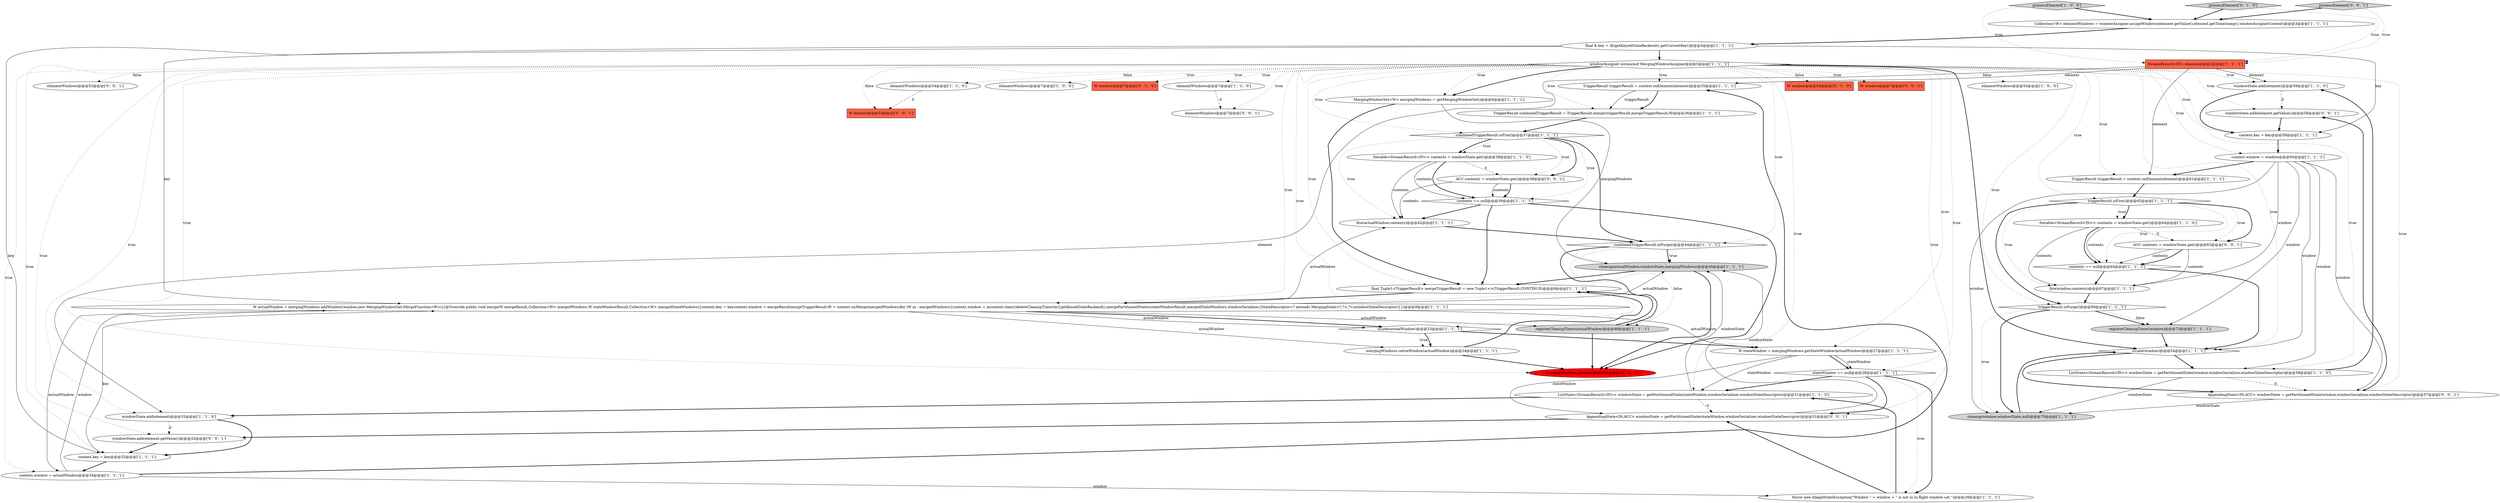 digraph {
32 [style = filled, label = "windowState.add(element)@@@59@@@['1', '1', '0']", fillcolor = white, shape = ellipse image = "AAA0AAABBB1BBB"];
17 [style = filled, label = "contents == null@@@64@@@['1', '1', '1']", fillcolor = white, shape = diamond image = "AAA0AAABBB1BBB"];
34 [style = filled, label = "cleanup(actualWindow,windowState,mergingWindows)@@@45@@@['1', '1', '1']", fillcolor = lightgray, shape = ellipse image = "AAA0AAABBB1BBB"];
21 [style = filled, label = "context.key = key@@@33@@@['1', '1', '1']", fillcolor = white, shape = ellipse image = "AAA0AAABBB1BBB"];
15 [style = filled, label = "isLate(window)@@@54@@@['1', '1', '1']", fillcolor = white, shape = diamond image = "AAA0AAABBB1BBB"];
1 [style = filled, label = "Iterable<StreamRecord<IN>> contents = windowState.get()@@@38@@@['1', '1', '0']", fillcolor = white, shape = ellipse image = "AAA0AAABBB1BBB"];
3 [style = filled, label = "W actualWindow = mergingWindows.addWindow(window,new MergingWindowSet.MergeFunction<W>(){@Override public void merge(W mergeResult,Collection<W> mergedWindows,W stateWindowResult,Collection<W> mergedStateWindows){context.key = keycontext.window = mergeResultmergeTriggerResult.f0 = context.onMerge(mergedWindows)for (W m : mergedWindows){context.window = mcontext.clear()deleteCleanupTimer(m)}getKeyedStateBackend().mergePartitionedStates(stateWindowResult,mergedStateWindows,windowSerializer,(StateDescriptor<? extends MergingState<?,?>,?>)windowStateDescriptor)}})@@@9@@@['1', '1', '1']", fillcolor = white, shape = ellipse image = "AAA0AAABBB1BBB"];
47 [style = filled, label = "elementWindows@@@53@@@['0', '0', '1']", fillcolor = white, shape = ellipse image = "AAA0AAABBB3BBB"];
22 [style = filled, label = "mergingWindows.retireWindow(actualWindow)@@@24@@@['1', '1', '1']", fillcolor = white, shape = ellipse image = "AAA0AAABBB1BBB"];
19 [style = filled, label = "Collection<W> elementWindows = windowAssigner.assignWindows(element.getValue(),element.getTimestamp(),windowAssignerContext)@@@3@@@['1', '1', '1']", fillcolor = white, shape = ellipse image = "AAA0AAABBB1BBB"];
36 [style = filled, label = "TriggerResult triggerResult = context.onElement(element)@@@35@@@['1', '1', '1']", fillcolor = white, shape = ellipse image = "AAA0AAABBB1BBB"];
4 [style = filled, label = "fire(actualWindow,contents)@@@42@@@['1', '1', '1']", fillcolor = white, shape = ellipse image = "AAA0AAABBB1BBB"];
6 [style = filled, label = "TriggerResult combinedTriggerResult = TriggerResult.merge(triggerResult,mergeTriggerResult.f0)@@@36@@@['1', '1', '1']", fillcolor = white, shape = ellipse image = "AAA0AAABBB1BBB"];
38 [style = filled, label = "ListState<StreamRecord<IN>> windowState = getPartitionedState(window,windowSerializer,windowStateDescriptor)@@@58@@@['1', '1', '0']", fillcolor = white, shape = ellipse image = "AAA0AAABBB1BBB"];
35 [style = filled, label = "triggerResult.isPurge()@@@69@@@['1', '1', '1']", fillcolor = white, shape = diamond image = "AAA0AAABBB1BBB"];
56 [style = filled, label = "ACC contents = windowState.get()@@@63@@@['0', '0', '1']", fillcolor = white, shape = ellipse image = "AAA0AAABBB3BBB"];
18 [style = filled, label = "final K key = (K)getKeyedStateBackend().getCurrentKey()@@@4@@@['1', '1', '1']", fillcolor = white, shape = ellipse image = "AAA0AAABBB1BBB"];
30 [style = filled, label = "Iterable<StreamRecord<IN>> contents = windowState.get()@@@64@@@['1', '1', '0']", fillcolor = white, shape = ellipse image = "AAA0AAABBB1BBB"];
41 [style = filled, label = "processElement['1', '0', '0']", fillcolor = lightgray, shape = diamond image = "AAA0AAABBB1BBB"];
23 [style = filled, label = "fire(window,contents)@@@67@@@['1', '1', '1']", fillcolor = white, shape = ellipse image = "AAA0AAABBB1BBB"];
0 [style = filled, label = "isLate(actualWindow)@@@23@@@['1', '1', '1']", fillcolor = white, shape = diamond image = "AAA0AAABBB1BBB"];
48 [style = filled, label = "windowState.add(element.getValue())@@@58@@@['0', '0', '1']", fillcolor = white, shape = ellipse image = "AAA0AAABBB3BBB"];
13 [style = filled, label = "windowState.add(element)@@@32@@@['1', '1', '0']", fillcolor = white, shape = ellipse image = "AAA0AAABBB1BBB"];
20 [style = filled, label = "stateWindow == null@@@28@@@['1', '1', '1']", fillcolor = white, shape = diamond image = "AAA0AAABBB1BBB"];
11 [style = filled, label = "elementWindows@@@54@@@['1', '1', '0']", fillcolor = white, shape = ellipse image = "AAA0AAABBB1BBB"];
29 [style = filled, label = "context.window = window@@@60@@@['1', '1', '1']", fillcolor = white, shape = ellipse image = "AAA0AAABBB1BBB"];
28 [style = filled, label = "elementWindows@@@7@@@['1', '0', '0']", fillcolor = white, shape = ellipse image = "AAA0AAABBB1BBB"];
43 [style = filled, label = "W window@@@7@@@['0', '1', '0']", fillcolor = tomato, shape = box image = "AAA0AAABBB2BBB"];
37 [style = filled, label = "contents == null@@@39@@@['1', '1', '1']", fillcolor = white, shape = diamond image = "AAA0AAABBB1BBB"];
2 [style = filled, label = "context.key = key@@@59@@@['1', '1', '1']", fillcolor = white, shape = ellipse image = "AAA0AAABBB1BBB"];
5 [style = filled, label = "final Tuple1<TriggerResult> mergeTriggerResult = new Tuple1<>(TriggerResult.CONTINUE)@@@8@@@['1', '1', '1']", fillcolor = white, shape = ellipse image = "AAA0AAABBB1BBB"];
12 [style = filled, label = "StreamRecord<IN> element@@@2@@@['1', '1', '1']", fillcolor = tomato, shape = box image = "AAA0AAABBB1BBB"];
42 [style = filled, label = "context.window = actualWindow@@@34@@@['1', '1', '1']", fillcolor = white, shape = ellipse image = "AAA0AAABBB1BBB"];
49 [style = filled, label = "ACC contents = windowState.get()@@@38@@@['0', '0', '1']", fillcolor = white, shape = ellipse image = "AAA0AAABBB3BBB"];
51 [style = filled, label = "processElement['0', '0', '1']", fillcolor = lightgray, shape = diamond image = "AAA0AAABBB3BBB"];
54 [style = filled, label = "W window@@@53@@@['0', '0', '1']", fillcolor = tomato, shape = box image = "AAA0AAABBB3BBB"];
33 [style = filled, label = "elementWindows@@@7@@@['1', '1', '0']", fillcolor = white, shape = ellipse image = "AAA0AAABBB1BBB"];
57 [style = filled, label = "elementWindows@@@7@@@['0', '0', '1']", fillcolor = white, shape = ellipse image = "AAA0AAABBB3BBB"];
7 [style = filled, label = "combinedTriggerResult.isFire()@@@37@@@['1', '1', '1']", fillcolor = white, shape = diamond image = "AAA0AAABBB1BBB"];
25 [style = filled, label = "combinedTriggerResult.isPurge()@@@44@@@['1', '1', '1']", fillcolor = white, shape = diamond image = "AAA0AAABBB1BBB"];
31 [style = filled, label = "ListState<StreamRecord<IN>> windowState = getPartitionedState(stateWindow,windowSerializer,windowStateDescriptor)@@@31@@@['1', '1', '0']", fillcolor = white, shape = ellipse image = "AAA0AAABBB1BBB"];
9 [style = filled, label = "triggerResult.isFire()@@@62@@@['1', '1', '1']", fillcolor = white, shape = diamond image = "AAA0AAABBB1BBB"];
26 [style = filled, label = "W stateWindow = mergingWindows.getStateWindow(actualWindow)@@@27@@@['1', '1', '1']", fillcolor = white, shape = ellipse image = "AAA0AAABBB1BBB"];
39 [style = filled, label = "TriggerResult triggerResult = context.onElement(element)@@@61@@@['1', '1', '1']", fillcolor = white, shape = ellipse image = "AAA0AAABBB1BBB"];
46 [style = filled, label = "processElement['0', '1', '0']", fillcolor = lightgray, shape = diamond image = "AAA0AAABBB2BBB"];
53 [style = filled, label = "windowState.add(element.getValue())@@@32@@@['0', '0', '1']", fillcolor = white, shape = ellipse image = "AAA0AAABBB3BBB"];
16 [style = filled, label = "windowAssigner instanceof MergingWindowAssigner@@@5@@@['1', '1', '1']", fillcolor = white, shape = diamond image = "AAA0AAABBB1BBB"];
44 [style = filled, label = "W window@@@54@@@['0', '1', '0']", fillcolor = tomato, shape = box image = "AAA0AAABBB2BBB"];
40 [style = filled, label = "registerCleanupTimer(actualWindow)@@@48@@@['1', '1', '1']", fillcolor = lightgray, shape = ellipse image = "AAA0AAABBB1BBB"];
55 [style = filled, label = "W window@@@7@@@['0', '0', '1']", fillcolor = tomato, shape = box image = "AAA0AAABBB3BBB"];
14 [style = filled, label = "cleanup(window,windowState,null)@@@70@@@['1', '1', '1']", fillcolor = lightgray, shape = ellipse image = "AAA0AAABBB1BBB"];
24 [style = filled, label = "throw new IllegalStateException(\"Window \" + window + \" is not in in-flight window set.\")@@@29@@@['1', '1', '1']", fillcolor = white, shape = ellipse image = "AAA0AAABBB1BBB"];
45 [style = filled, label = "mergingWindows.persist()@@@51@@@['0', '1', '0']", fillcolor = red, shape = ellipse image = "AAA1AAABBB2BBB"];
50 [style = filled, label = "AppendingState<IN,ACC> windowState = getPartitionedState(window,windowSerializer,windowStateDescriptor)@@@57@@@['0', '0', '1']", fillcolor = white, shape = ellipse image = "AAA0AAABBB3BBB"];
10 [style = filled, label = "MergingWindowSet<W> mergingWindows = getMergingWindowSet()@@@6@@@['1', '1', '1']", fillcolor = white, shape = ellipse image = "AAA0AAABBB1BBB"];
52 [style = filled, label = "AppendingState<IN,ACC> windowState = getPartitionedState(stateWindow,windowSerializer,windowStateDescriptor)@@@31@@@['0', '0', '1']", fillcolor = white, shape = ellipse image = "AAA0AAABBB3BBB"];
27 [style = filled, label = "registerCleanupTimer(window)@@@73@@@['1', '1', '1']", fillcolor = lightgray, shape = ellipse image = "AAA0AAABBB1BBB"];
8 [style = filled, label = "elementWindows@@@53@@@['1', '0', '0']", fillcolor = white, shape = ellipse image = "AAA0AAABBB1BBB"];
21->3 [style = solid, label="key"];
5->3 [style = bold, label=""];
16->9 [style = dotted, label="true"];
21->42 [style = bold, label=""];
4->25 [style = bold, label=""];
25->34 [style = bold, label=""];
41->19 [style = bold, label=""];
16->13 [style = dotted, label="true"];
39->9 [style = bold, label=""];
53->21 [style = bold, label=""];
12->39 [style = solid, label="element"];
16->20 [style = dotted, label="true"];
46->12 [style = dotted, label="true"];
3->0 [style = solid, label="actualWindow"];
7->49 [style = bold, label=""];
16->10 [style = dotted, label="true"];
9->35 [style = bold, label=""];
27->15 [style = bold, label=""];
37->5 [style = bold, label=""];
31->52 [style = dashed, label="0"];
16->7 [style = dotted, label="true"];
29->14 [style = solid, label="window"];
9->56 [style = bold, label=""];
1->49 [style = dashed, label="0"];
16->39 [style = dotted, label="true"];
41->12 [style = dotted, label="true"];
16->5 [style = dotted, label="true"];
36->6 [style = solid, label="triggerResult"];
16->32 [style = dotted, label="true"];
16->38 [style = dotted, label="true"];
7->1 [style = dotted, label="true"];
10->34 [style = solid, label="mergingWindows"];
25->40 [style = bold, label=""];
16->54 [style = dotted, label="false"];
36->6 [style = bold, label=""];
26->31 [style = solid, label="stateWindow"];
15->38 [style = bold, label=""];
16->43 [style = dotted, label="true"];
19->18 [style = bold, label=""];
7->1 [style = bold, label=""];
38->50 [style = dashed, label="0"];
30->17 [style = solid, label="contents"];
48->2 [style = bold, label=""];
20->24 [style = dotted, label="true"];
29->39 [style = bold, label=""];
16->42 [style = dotted, label="true"];
18->3 [style = solid, label="key"];
15->50 [style = bold, label=""];
11->54 [style = dashed, label="0"];
16->52 [style = dotted, label="true"];
49->37 [style = solid, label="contents"];
20->31 [style = bold, label=""];
3->22 [style = solid, label="actualWindow"];
20->52 [style = bold, label=""];
16->57 [style = dotted, label="true"];
3->42 [style = solid, label="actualWindow"];
22->5 [style = bold, label=""];
29->38 [style = solid, label="window"];
3->0 [style = bold, label=""];
26->52 [style = solid, label="stateWindow"];
16->33 [style = dotted, label="true"];
38->32 [style = bold, label=""];
30->23 [style = solid, label="contents"];
23->35 [style = bold, label=""];
3->34 [style = solid, label="actualWindow"];
40->5 [style = bold, label=""];
17->15 [style = bold, label=""];
16->21 [style = dotted, label="true"];
14->15 [style = bold, label=""];
37->45 [style = bold, label=""];
46->19 [style = bold, label=""];
32->48 [style = dashed, label="0"];
6->7 [style = bold, label=""];
3->4 [style = solid, label="actualWindow"];
16->25 [style = dotted, label="true"];
35->14 [style = dotted, label="true"];
26->20 [style = bold, label=""];
42->24 [style = solid, label="window"];
1->4 [style = solid, label="contents"];
49->37 [style = bold, label=""];
33->57 [style = dashed, label="0"];
30->17 [style = bold, label=""];
22->45 [style = bold, label=""];
16->55 [style = dotted, label="true"];
12->13 [style = solid, label="element"];
16->35 [style = dotted, label="true"];
31->13 [style = bold, label=""];
16->48 [style = dotted, label="true"];
16->36 [style = dotted, label="true"];
51->12 [style = dotted, label="true"];
50->48 [style = bold, label=""];
12->32 [style = solid, label="element"];
35->14 [style = bold, label=""];
17->23 [style = bold, label=""];
16->47 [style = dotted, label="false"];
16->53 [style = dotted, label="true"];
3->26 [style = solid, label="actualWindow"];
10->5 [style = bold, label=""];
24->31 [style = bold, label=""];
18->2 [style = solid, label="key"];
9->23 [style = dotted, label="true"];
13->53 [style = dashed, label="0"];
16->11 [style = dotted, label="false"];
26->20 [style = solid, label="stateWindow"];
31->34 [style = solid, label="windowState"];
56->17 [style = solid, label="contents"];
29->15 [style = solid, label="window"];
16->31 [style = dotted, label="true"];
16->8 [style = dotted, label="false"];
16->29 [style = dotted, label="true"];
9->30 [style = dotted, label="true"];
56->23 [style = solid, label="contents"];
1->37 [style = bold, label=""];
29->27 [style = solid, label="window"];
16->15 [style = dotted, label="true"];
18->16 [style = bold, label=""];
16->15 [style = bold, label=""];
7->49 [style = dotted, label="true"];
25->40 [style = dotted, label="false"];
35->27 [style = bold, label=""];
16->2 [style = dotted, label="true"];
0->26 [style = bold, label=""];
52->53 [style = bold, label=""];
18->21 [style = solid, label="key"];
16->50 [style = dotted, label="true"];
16->10 [style = bold, label=""];
34->5 [style = bold, label=""];
25->34 [style = dotted, label="true"];
9->17 [style = dotted, label="true"];
34->45 [style = bold, label=""];
35->27 [style = dotted, label="false"];
9->30 [style = bold, label=""];
42->36 [style = bold, label=""];
38->14 [style = solid, label="windowState"];
32->2 [style = bold, label=""];
16->3 [style = dotted, label="true"];
37->4 [style = bold, label=""];
56->17 [style = bold, label=""];
7->37 [style = dotted, label="true"];
49->4 [style = solid, label="contents"];
0->22 [style = dotted, label="true"];
16->26 [style = dotted, label="true"];
16->45 [style = dotted, label="true"];
12->36 [style = solid, label="element"];
50->14 [style = solid, label="windowState"];
29->50 [style = solid, label="window"];
9->56 [style = dotted, label="true"];
16->0 [style = dotted, label="true"];
1->37 [style = solid, label="contents"];
30->56 [style = dashed, label="0"];
0->22 [style = bold, label=""];
7->4 [style = dotted, label="true"];
3->40 [style = solid, label="actualWindow"];
24->52 [style = bold, label=""];
7->25 [style = bold, label=""];
40->45 [style = bold, label=""];
16->28 [style = dotted, label="true"];
20->24 [style = bold, label=""];
52->34 [style = solid, label="windowState"];
13->21 [style = bold, label=""];
42->3 [style = solid, label="window"];
2->29 [style = bold, label=""];
16->44 [style = dotted, label="false"];
29->23 [style = solid, label="window"];
51->19 [style = bold, label=""];
16->6 [style = dotted, label="true"];
}
